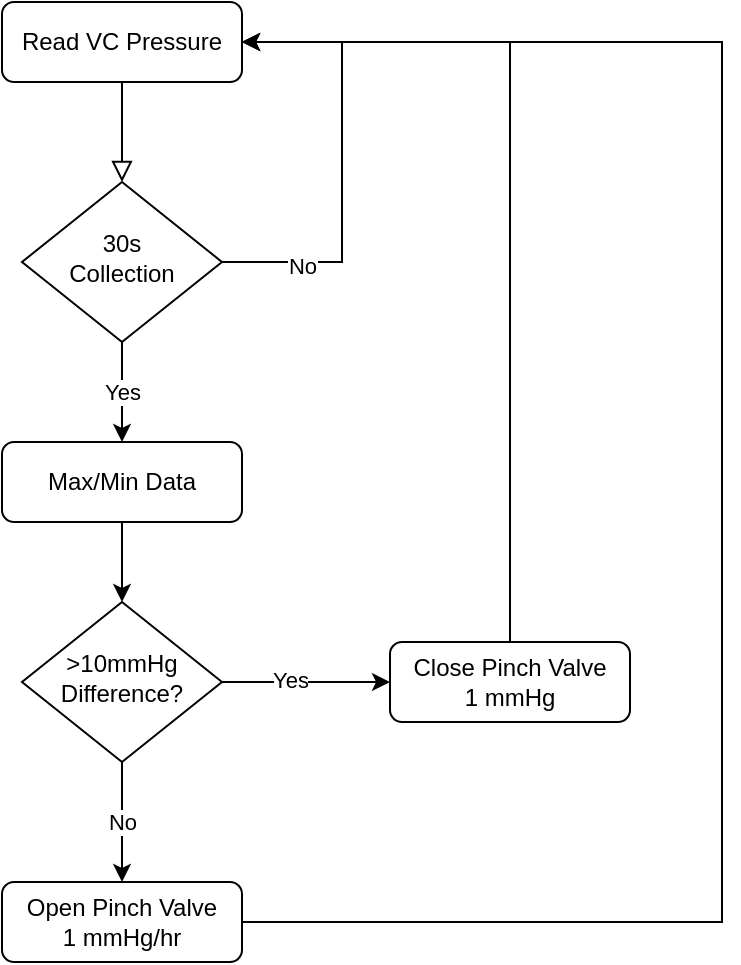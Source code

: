 <mxfile version="13.6.2" type="device" pages="3"><diagram id="C5RBs43oDa-KdzZeNtuy" name="Vena Cava"><mxGraphModel dx="1185" dy="679" grid="1" gridSize="10" guides="1" tooltips="1" connect="1" arrows="1" fold="1" page="1" pageScale="1" pageWidth="827" pageHeight="1169" math="0" shadow="0"><root><mxCell id="WIyWlLk6GJQsqaUBKTNV-0"/><mxCell id="WIyWlLk6GJQsqaUBKTNV-1" parent="WIyWlLk6GJQsqaUBKTNV-0"/><mxCell id="WIyWlLk6GJQsqaUBKTNV-2" value="" style="rounded=0;html=1;jettySize=auto;orthogonalLoop=1;fontSize=11;endArrow=block;endFill=0;endSize=8;strokeWidth=1;shadow=0;labelBackgroundColor=none;edgeStyle=orthogonalEdgeStyle;" parent="WIyWlLk6GJQsqaUBKTNV-1" source="WIyWlLk6GJQsqaUBKTNV-3" target="WIyWlLk6GJQsqaUBKTNV-6" edge="1"><mxGeometry relative="1" as="geometry"/></mxCell><mxCell id="WIyWlLk6GJQsqaUBKTNV-3" value="Read VC Pressure" style="rounded=1;whiteSpace=wrap;html=1;fontSize=12;glass=0;strokeWidth=1;shadow=0;" parent="WIyWlLk6GJQsqaUBKTNV-1" vertex="1"><mxGeometry x="160" y="80" width="120" height="40" as="geometry"/></mxCell><mxCell id="dhIVNiYdYRhsCK67jw8S-3" style="edgeStyle=orthogonalEdgeStyle;rounded=0;orthogonalLoop=1;jettySize=auto;html=1;exitX=1;exitY=0.5;exitDx=0;exitDy=0;entryX=1;entryY=0.5;entryDx=0;entryDy=0;" edge="1" parent="WIyWlLk6GJQsqaUBKTNV-1" source="WIyWlLk6GJQsqaUBKTNV-6" target="WIyWlLk6GJQsqaUBKTNV-3"><mxGeometry relative="1" as="geometry"><Array as="points"><mxPoint x="330" y="210"/><mxPoint x="330" y="100"/></Array></mxGeometry></mxCell><mxCell id="dhIVNiYdYRhsCK67jw8S-4" value="No" style="edgeLabel;html=1;align=center;verticalAlign=middle;resizable=0;points=[];" vertex="1" connectable="0" parent="dhIVNiYdYRhsCK67jw8S-3"><mxGeometry x="-0.636" y="-2" relative="1" as="geometry"><mxPoint as="offset"/></mxGeometry></mxCell><mxCell id="dhIVNiYdYRhsCK67jw8S-5" value="Yes" style="edgeStyle=orthogonalEdgeStyle;rounded=0;orthogonalLoop=1;jettySize=auto;html=1;exitX=0.5;exitY=1;exitDx=0;exitDy=0;entryX=0.5;entryY=0;entryDx=0;entryDy=0;" edge="1" parent="WIyWlLk6GJQsqaUBKTNV-1" source="WIyWlLk6GJQsqaUBKTNV-6" target="WIyWlLk6GJQsqaUBKTNV-11"><mxGeometry relative="1" as="geometry"/></mxCell><mxCell id="WIyWlLk6GJQsqaUBKTNV-6" value="30s&lt;br&gt;Collection" style="rhombus;whiteSpace=wrap;html=1;shadow=0;fontFamily=Helvetica;fontSize=12;align=center;strokeWidth=1;spacing=6;spacingTop=-4;" parent="WIyWlLk6GJQsqaUBKTNV-1" vertex="1"><mxGeometry x="170" y="170" width="100" height="80" as="geometry"/></mxCell><mxCell id="dhIVNiYdYRhsCK67jw8S-6" style="edgeStyle=orthogonalEdgeStyle;rounded=0;orthogonalLoop=1;jettySize=auto;html=1;exitX=0.5;exitY=1;exitDx=0;exitDy=0;entryX=0.5;entryY=0;entryDx=0;entryDy=0;" edge="1" parent="WIyWlLk6GJQsqaUBKTNV-1" source="WIyWlLk6GJQsqaUBKTNV-11" target="dhIVNiYdYRhsCK67jw8S-0"><mxGeometry relative="1" as="geometry"/></mxCell><mxCell id="WIyWlLk6GJQsqaUBKTNV-11" value="Max/Min Data" style="rounded=1;whiteSpace=wrap;html=1;fontSize=12;glass=0;strokeWidth=1;shadow=0;" parent="WIyWlLk6GJQsqaUBKTNV-1" vertex="1"><mxGeometry x="160" y="300" width="120" height="40" as="geometry"/></mxCell><mxCell id="dhIVNiYdYRhsCK67jw8S-7" style="edgeStyle=orthogonalEdgeStyle;rounded=0;orthogonalLoop=1;jettySize=auto;html=1;exitX=1;exitY=0.5;exitDx=0;exitDy=0;" edge="1" parent="WIyWlLk6GJQsqaUBKTNV-1" source="dhIVNiYdYRhsCK67jw8S-0" target="dhIVNiYdYRhsCK67jw8S-2"><mxGeometry relative="1" as="geometry"/></mxCell><mxCell id="dhIVNiYdYRhsCK67jw8S-8" value="Yes" style="edgeLabel;html=1;align=center;verticalAlign=middle;resizable=0;points=[];" vertex="1" connectable="0" parent="dhIVNiYdYRhsCK67jw8S-7"><mxGeometry x="-0.187" y="1" relative="1" as="geometry"><mxPoint as="offset"/></mxGeometry></mxCell><mxCell id="dhIVNiYdYRhsCK67jw8S-9" value="No" style="edgeStyle=orthogonalEdgeStyle;rounded=0;orthogonalLoop=1;jettySize=auto;html=1;exitX=0.5;exitY=1;exitDx=0;exitDy=0;" edge="1" parent="WIyWlLk6GJQsqaUBKTNV-1" source="dhIVNiYdYRhsCK67jw8S-0" target="dhIVNiYdYRhsCK67jw8S-1"><mxGeometry relative="1" as="geometry"/></mxCell><mxCell id="dhIVNiYdYRhsCK67jw8S-0" value="&amp;gt;10mmHg&lt;br&gt;Difference?" style="rhombus;whiteSpace=wrap;html=1;shadow=0;fontFamily=Helvetica;fontSize=12;align=center;strokeWidth=1;spacing=6;spacingTop=-4;" vertex="1" parent="WIyWlLk6GJQsqaUBKTNV-1"><mxGeometry x="170" y="380" width="100" height="80" as="geometry"/></mxCell><mxCell id="dhIVNiYdYRhsCK67jw8S-10" style="edgeStyle=orthogonalEdgeStyle;rounded=0;orthogonalLoop=1;jettySize=auto;html=1;exitX=1;exitY=0.5;exitDx=0;exitDy=0;entryX=1;entryY=0.5;entryDx=0;entryDy=0;" edge="1" parent="WIyWlLk6GJQsqaUBKTNV-1" source="dhIVNiYdYRhsCK67jw8S-1" target="WIyWlLk6GJQsqaUBKTNV-3"><mxGeometry relative="1" as="geometry"><Array as="points"><mxPoint x="520" y="540"/><mxPoint x="520" y="100"/></Array></mxGeometry></mxCell><mxCell id="dhIVNiYdYRhsCK67jw8S-1" value="Open Pinch Valve&lt;br&gt;1 mmHg/hr" style="rounded=1;whiteSpace=wrap;html=1;fontSize=12;glass=0;strokeWidth=1;shadow=0;" vertex="1" parent="WIyWlLk6GJQsqaUBKTNV-1"><mxGeometry x="160" y="520" width="120" height="40" as="geometry"/></mxCell><mxCell id="dhIVNiYdYRhsCK67jw8S-11" style="edgeStyle=orthogonalEdgeStyle;rounded=0;orthogonalLoop=1;jettySize=auto;html=1;exitX=0.5;exitY=0;exitDx=0;exitDy=0;entryX=1;entryY=0.5;entryDx=0;entryDy=0;" edge="1" parent="WIyWlLk6GJQsqaUBKTNV-1" source="dhIVNiYdYRhsCK67jw8S-2" target="WIyWlLk6GJQsqaUBKTNV-3"><mxGeometry relative="1" as="geometry"/></mxCell><mxCell id="dhIVNiYdYRhsCK67jw8S-2" value="Close Pinch Valve&lt;br&gt;1 mmHg" style="rounded=1;whiteSpace=wrap;html=1;fontSize=12;glass=0;strokeWidth=1;shadow=0;" vertex="1" parent="WIyWlLk6GJQsqaUBKTNV-1"><mxGeometry x="354" y="400" width="120" height="40" as="geometry"/></mxCell></root></mxGraphModel></diagram><diagram id="ASG6q3eV6zdglOGwaAzz" name="Glucose"><mxGraphModel dx="1422" dy="815" grid="1" gridSize="10" guides="1" tooltips="1" connect="1" arrows="1" fold="1" page="1" pageScale="1" pageWidth="850" pageHeight="1100" math="0" shadow="0"><root><mxCell id="XmyAu4IOaZMRbhsNnNt4-0"/><mxCell id="XmyAu4IOaZMRbhsNnNt4-1" parent="XmyAu4IOaZMRbhsNnNt4-0"/><mxCell id="XmyAu4IOaZMRbhsNnNt4-20" style="edgeStyle=orthogonalEdgeStyle;rounded=0;orthogonalLoop=1;jettySize=auto;html=1;exitX=0.5;exitY=0;exitDx=0;exitDy=0;entryX=1;entryY=0.5;entryDx=0;entryDy=0;" edge="1" parent="XmyAu4IOaZMRbhsNnNt4-1" source="XmyAu4IOaZMRbhsNnNt4-2" target="XmyAu4IOaZMRbhsNnNt4-3"><mxGeometry relative="1" as="geometry"/></mxCell><mxCell id="XmyAu4IOaZMRbhsNnNt4-2" value="Inject Insulin" style="rounded=0;whiteSpace=wrap;html=1;" vertex="1" parent="XmyAu4IOaZMRbhsNnNt4-1"><mxGeometry x="350" y="350" width="120" height="60" as="geometry"/></mxCell><mxCell id="XmyAu4IOaZMRbhsNnNt4-9" style="edgeStyle=orthogonalEdgeStyle;rounded=0;orthogonalLoop=1;jettySize=auto;html=1;exitX=0.5;exitY=1;exitDx=0;exitDy=0;entryX=0.5;entryY=0;entryDx=0;entryDy=0;" edge="1" parent="XmyAu4IOaZMRbhsNnNt4-1" source="XmyAu4IOaZMRbhsNnNt4-3" target="XmyAu4IOaZMRbhsNnNt4-5"><mxGeometry relative="1" as="geometry"/></mxCell><mxCell id="XmyAu4IOaZMRbhsNnNt4-3" value="Read Blood Glucose&lt;br&gt;Level" style="rounded=0;whiteSpace=wrap;html=1;" vertex="1" parent="XmyAu4IOaZMRbhsNnNt4-1"><mxGeometry x="120" y="80" width="120" height="60" as="geometry"/></mxCell><mxCell id="XmyAu4IOaZMRbhsNnNt4-21" style="edgeStyle=orthogonalEdgeStyle;rounded=0;orthogonalLoop=1;jettySize=auto;html=1;exitX=1;exitY=0.5;exitDx=0;exitDy=0;entryX=1;entryY=0.5;entryDx=0;entryDy=0;" edge="1" parent="XmyAu4IOaZMRbhsNnNt4-1" source="XmyAu4IOaZMRbhsNnNt4-4" target="XmyAu4IOaZMRbhsNnNt4-3"><mxGeometry relative="1" as="geometry"><Array as="points"><mxPoint x="540" y="500"/><mxPoint x="540" y="110"/></Array></mxGeometry></mxCell><mxCell id="XmyAu4IOaZMRbhsNnNt4-4" value="Inject Glucogen" style="rounded=0;whiteSpace=wrap;html=1;" vertex="1" parent="XmyAu4IOaZMRbhsNnNt4-1"><mxGeometry x="350" y="470" width="120" height="60" as="geometry"/></mxCell><mxCell id="XmyAu4IOaZMRbhsNnNt4-10" value="No" style="edgeStyle=orthogonalEdgeStyle;rounded=0;orthogonalLoop=1;jettySize=auto;html=1;exitX=0.5;exitY=1;exitDx=0;exitDy=0;entryX=0.5;entryY=0;entryDx=0;entryDy=0;" edge="1" parent="XmyAu4IOaZMRbhsNnNt4-1" source="XmyAu4IOaZMRbhsNnNt4-5" target="XmyAu4IOaZMRbhsNnNt4-6"><mxGeometry relative="1" as="geometry"><Array as="points"><mxPoint x="180" y="310"/><mxPoint x="180" y="310"/></Array></mxGeometry></mxCell><mxCell id="XmyAu4IOaZMRbhsNnNt4-18" style="edgeStyle=orthogonalEdgeStyle;rounded=0;orthogonalLoop=1;jettySize=auto;html=1;exitX=1;exitY=0.5;exitDx=0;exitDy=0;entryX=1;entryY=0.5;entryDx=0;entryDy=0;" edge="1" parent="XmyAu4IOaZMRbhsNnNt4-1" source="XmyAu4IOaZMRbhsNnNt4-5" target="XmyAu4IOaZMRbhsNnNt4-3"><mxGeometry relative="1" as="geometry"><Array as="points"><mxPoint x="320" y="235"/><mxPoint x="320" y="110"/></Array></mxGeometry></mxCell><mxCell id="XmyAu4IOaZMRbhsNnNt4-19" value="Yes" style="edgeLabel;html=1;align=center;verticalAlign=middle;resizable=0;points=[];" vertex="1" connectable="0" parent="XmyAu4IOaZMRbhsNnNt4-18"><mxGeometry x="-0.846" y="-1" relative="1" as="geometry"><mxPoint as="offset"/></mxGeometry></mxCell><mxCell id="XmyAu4IOaZMRbhsNnNt4-5" value="In Range?" style="rhombus;whiteSpace=wrap;html=1;" vertex="1" parent="XmyAu4IOaZMRbhsNnNt4-1"><mxGeometry x="120" y="190" width="120" height="90" as="geometry"/></mxCell><mxCell id="XmyAu4IOaZMRbhsNnNt4-11" style="edgeStyle=orthogonalEdgeStyle;rounded=0;orthogonalLoop=1;jettySize=auto;html=1;exitX=0.5;exitY=1;exitDx=0;exitDy=0;entryX=0;entryY=0.5;entryDx=0;entryDy=0;" edge="1" parent="XmyAu4IOaZMRbhsNnNt4-1" source="XmyAu4IOaZMRbhsNnNt4-6" target="XmyAu4IOaZMRbhsNnNt4-4"><mxGeometry relative="1" as="geometry"/></mxCell><mxCell id="XmyAu4IOaZMRbhsNnNt4-13" value="No" style="edgeLabel;html=1;align=center;verticalAlign=middle;resizable=0;points=[];" vertex="1" connectable="0" parent="XmyAu4IOaZMRbhsNnNt4-11"><mxGeometry x="-0.808" y="-2" relative="1" as="geometry"><mxPoint x="12" y="-13" as="offset"/></mxGeometry></mxCell><mxCell id="XmyAu4IOaZMRbhsNnNt4-14" style="edgeStyle=orthogonalEdgeStyle;rounded=0;orthogonalLoop=1;jettySize=auto;html=1;exitX=1;exitY=0.5;exitDx=0;exitDy=0;entryX=0;entryY=0.5;entryDx=0;entryDy=0;" edge="1" parent="XmyAu4IOaZMRbhsNnNt4-1" source="XmyAu4IOaZMRbhsNnNt4-6" target="XmyAu4IOaZMRbhsNnNt4-2"><mxGeometry relative="1" as="geometry"/></mxCell><mxCell id="XmyAu4IOaZMRbhsNnNt4-15" value="Yes" style="edgeLabel;html=1;align=center;verticalAlign=middle;resizable=0;points=[];" vertex="1" connectable="0" parent="XmyAu4IOaZMRbhsNnNt4-14"><mxGeometry x="-0.218" y="3" relative="1" as="geometry"><mxPoint x="-23" y="-7" as="offset"/></mxGeometry></mxCell><mxCell id="XmyAu4IOaZMRbhsNnNt4-6" value="Greater than Max?" style="rhombus;whiteSpace=wrap;html=1;" vertex="1" parent="XmyAu4IOaZMRbhsNnNt4-1"><mxGeometry x="120" y="330" width="120" height="100" as="geometry"/></mxCell><mxCell id="XmyAu4IOaZMRbhsNnNt4-7" value="&lt;font style=&quot;font-size: 20px&quot;&gt;&lt;b&gt;Glucose&lt;/b&gt;&lt;/font&gt;" style="text;html=1;strokeColor=none;fillColor=none;align=center;verticalAlign=middle;whiteSpace=wrap;rounded=0;" vertex="1" parent="XmyAu4IOaZMRbhsNnNt4-1"><mxGeometry x="280" width="280" height="40" as="geometry"/></mxCell></root></mxGraphModel></diagram><diagram id="Cc6uEgqNRwR-7HhmFhvc" name="Portal Vein"><mxGraphModel dx="1185" dy="679" grid="1" gridSize="10" guides="1" tooltips="1" connect="1" arrows="1" fold="1" page="1" pageScale="1" pageWidth="850" pageHeight="1100" math="0" shadow="0"><root><mxCell id="h87E3gxvCjgIFBBkIj_K-0"/><mxCell id="h87E3gxvCjgIFBBkIj_K-1" parent="h87E3gxvCjgIFBBkIj_K-0"/><mxCell id="h87E3gxvCjgIFBBkIj_K-2" value="&lt;font style=&quot;font-size: 20px&quot;&gt;&lt;b&gt;Portal Vein&lt;/b&gt;&lt;/font&gt;" style="text;html=1;strokeColor=none;fillColor=none;align=center;verticalAlign=middle;whiteSpace=wrap;rounded=0;" vertex="1" parent="h87E3gxvCjgIFBBkIj_K-1"><mxGeometry x="250" width="350" height="40" as="geometry"/></mxCell><mxCell id="h87E3gxvCjgIFBBkIj_K-13" style="edgeStyle=orthogonalEdgeStyle;rounded=0;orthogonalLoop=1;jettySize=auto;html=1;exitX=0.25;exitY=1;exitDx=0;exitDy=0;entryX=0.5;entryY=0;entryDx=0;entryDy=0;" edge="1" parent="h87E3gxvCjgIFBBkIj_K-1" source="h87E3gxvCjgIFBBkIj_K-3" target="h87E3gxvCjgIFBBkIj_K-4"><mxGeometry relative="1" as="geometry"/></mxCell><mxCell id="h87E3gxvCjgIFBBkIj_K-26" style="edgeStyle=orthogonalEdgeStyle;rounded=0;orthogonalLoop=1;jettySize=auto;html=1;exitX=0.75;exitY=1;exitDx=0;exitDy=0;entryX=0.5;entryY=0;entryDx=0;entryDy=0;" edge="1" parent="h87E3gxvCjgIFBBkIj_K-1" source="h87E3gxvCjgIFBBkIj_K-3" target="h87E3gxvCjgIFBBkIj_K-25"><mxGeometry relative="1" as="geometry"/></mxCell><mxCell id="h87E3gxvCjgIFBBkIj_K-3" value="Read &lt;br&gt;PV Flow Rate&lt;br&gt;&amp;amp;&lt;br&gt;VC pO2" style="rounded=0;whiteSpace=wrap;html=1;" vertex="1" parent="h87E3gxvCjgIFBBkIj_K-1"><mxGeometry x="360" y="90" width="120" height="60" as="geometry"/></mxCell><mxCell id="h87E3gxvCjgIFBBkIj_K-16" value="No" style="edgeStyle=orthogonalEdgeStyle;rounded=0;orthogonalLoop=1;jettySize=auto;html=1;exitX=0.5;exitY=1;exitDx=0;exitDy=0;entryX=0.5;entryY=0;entryDx=0;entryDy=0;" edge="1" parent="h87E3gxvCjgIFBBkIj_K-1" source="h87E3gxvCjgIFBBkIj_K-4" target="h87E3gxvCjgIFBBkIj_K-5"><mxGeometry x="-0.6" y="10" relative="1" as="geometry"><mxPoint as="offset"/></mxGeometry></mxCell><mxCell id="h87E3gxvCjgIFBBkIj_K-21" value="+" style="edgeLabel;html=1;align=center;verticalAlign=middle;resizable=0;points=[];fontSize=20;" vertex="1" connectable="0" parent="h87E3gxvCjgIFBBkIj_K-16"><mxGeometry x="0.299" relative="1" as="geometry"><mxPoint x="10" y="7.62" as="offset"/></mxGeometry></mxCell><mxCell id="h87E3gxvCjgIFBBkIj_K-34" value="Yes" style="edgeStyle=orthogonalEdgeStyle;rounded=0;orthogonalLoop=1;jettySize=auto;html=1;exitX=0;exitY=0.5;exitDx=0;exitDy=0;entryX=0;entryY=0.5;entryDx=0;entryDy=0;" edge="1" parent="h87E3gxvCjgIFBBkIj_K-1" source="h87E3gxvCjgIFBBkIj_K-4" target="h87E3gxvCjgIFBBkIj_K-3"><mxGeometry x="-0.885" y="-10" relative="1" as="geometry"><mxPoint x="120" y="120" as="targetPoint"/><Array as="points"><mxPoint x="80" y="280"/><mxPoint x="80" y="120"/></Array><mxPoint as="offset"/></mxGeometry></mxCell><mxCell id="h87E3gxvCjgIFBBkIj_K-42" style="edgeStyle=orthogonalEdgeStyle;rounded=0;orthogonalLoop=1;jettySize=auto;html=1;exitX=0.5;exitY=1;exitDx=0;exitDy=0;entryX=0;entryY=0.5;entryDx=0;entryDy=0;" edge="1" parent="h87E3gxvCjgIFBBkIj_K-1" source="h87E3gxvCjgIFBBkIj_K-4" target="h87E3gxvCjgIFBBkIj_K-12"><mxGeometry relative="1" as="geometry"><Array as="points"><mxPoint x="240" y="350"/><mxPoint x="360" y="350"/><mxPoint x="360" y="460"/></Array></mxGeometry></mxCell><mxCell id="h87E3gxvCjgIFBBkIj_K-44" value="+" style="edgeLabel;html=1;align=center;verticalAlign=middle;resizable=0;points=[];fontSize=20;" vertex="1" connectable="0" parent="h87E3gxvCjgIFBBkIj_K-42"><mxGeometry x="0.894" y="-3" relative="1" as="geometry"><mxPoint x="-4.76" y="-23" as="offset"/></mxGeometry></mxCell><mxCell id="h87E3gxvCjgIFBBkIj_K-4" value="PV Flow Rate&lt;br&gt;In&lt;br&gt;Range" style="rhombus;whiteSpace=wrap;html=1;" vertex="1" parent="h87E3gxvCjgIFBBkIj_K-1"><mxGeometry x="160" y="230" width="160" height="100" as="geometry"/></mxCell><mxCell id="h87E3gxvCjgIFBBkIj_K-30" style="edgeStyle=orthogonalEdgeStyle;rounded=0;orthogonalLoop=1;jettySize=auto;html=1;exitX=0.5;exitY=1;exitDx=0;exitDy=0;entryX=0.5;entryY=0;entryDx=0;entryDy=0;" edge="1" parent="h87E3gxvCjgIFBBkIj_K-1" source="h87E3gxvCjgIFBBkIj_K-5" target="h87E3gxvCjgIFBBkIj_K-7"><mxGeometry relative="1" as="geometry"/></mxCell><mxCell id="h87E3gxvCjgIFBBkIj_K-5" value="&lt;font style=&quot;font-size: 20px&quot;&gt;+&lt;/font&gt;" style="ellipse;whiteSpace=wrap;html=1;aspect=fixed;" vertex="1" parent="h87E3gxvCjgIFBBkIj_K-1"><mxGeometry x="220" y="400" width="40" height="40" as="geometry"/></mxCell><mxCell id="h87E3gxvCjgIFBBkIj_K-36" style="edgeStyle=orthogonalEdgeStyle;rounded=0;orthogonalLoop=1;jettySize=auto;html=1;exitX=0;exitY=0.5;exitDx=0;exitDy=0;" edge="1" parent="h87E3gxvCjgIFBBkIj_K-1" source="h87E3gxvCjgIFBBkIj_K-7"><mxGeometry relative="1" as="geometry"><mxPoint x="80" y="280" as="targetPoint"/></mxGeometry></mxCell><mxCell id="h87E3gxvCjgIFBBkIj_K-7" value="Adjust Arterial Flow&lt;br&gt;Pinch Valve" style="rounded=0;whiteSpace=wrap;html=1;" vertex="1" parent="h87E3gxvCjgIFBBkIj_K-1"><mxGeometry x="180" y="510" width="120" height="60" as="geometry"/></mxCell><mxCell id="h87E3gxvCjgIFBBkIj_K-41" style="edgeStyle=orthogonalEdgeStyle;rounded=0;orthogonalLoop=1;jettySize=auto;html=1;exitX=1;exitY=0.5;exitDx=0;exitDy=0;" edge="1" parent="h87E3gxvCjgIFBBkIj_K-1" source="h87E3gxvCjgIFBBkIj_K-8"><mxGeometry relative="1" as="geometry"><mxPoint x="740" y="280" as="targetPoint"/></mxGeometry></mxCell><mxCell id="h87E3gxvCjgIFBBkIj_K-8" value="Adjust Reservoir Flow&lt;br&gt;Pinch Valve" style="rounded=0;whiteSpace=wrap;html=1;" vertex="1" parent="h87E3gxvCjgIFBBkIj_K-1"><mxGeometry x="540" y="510" width="120" height="60" as="geometry"/></mxCell><mxCell id="h87E3gxvCjgIFBBkIj_K-37" style="edgeStyle=orthogonalEdgeStyle;rounded=0;orthogonalLoop=1;jettySize=auto;html=1;exitX=0.5;exitY=1;exitDx=0;exitDy=0;" edge="1" parent="h87E3gxvCjgIFBBkIj_K-1" source="h87E3gxvCjgIFBBkIj_K-12" target="h87E3gxvCjgIFBBkIj_K-8"><mxGeometry relative="1" as="geometry"/></mxCell><mxCell id="h87E3gxvCjgIFBBkIj_K-12" value="&lt;font style=&quot;font-size: 20px&quot;&gt;+&lt;/font&gt;" style="ellipse;whiteSpace=wrap;html=1;aspect=fixed;" vertex="1" parent="h87E3gxvCjgIFBBkIj_K-1"><mxGeometry x="580" y="440" width="40" height="40" as="geometry"/></mxCell><mxCell id="h87E3gxvCjgIFBBkIj_K-27" style="edgeStyle=orthogonalEdgeStyle;rounded=0;orthogonalLoop=1;jettySize=auto;html=1;exitX=0.5;exitY=1;exitDx=0;exitDy=0;entryX=1;entryY=0.5;entryDx=0;entryDy=0;jumpStyle=arc;jumpSize=20;" edge="1" parent="h87E3gxvCjgIFBBkIj_K-1" source="h87E3gxvCjgIFBBkIj_K-25" target="h87E3gxvCjgIFBBkIj_K-5"><mxGeometry relative="1" as="geometry"><mxPoint x="320" y="400" as="targetPoint"/><Array as="points"><mxPoint x="600" y="350"/><mxPoint x="480" y="350"/><mxPoint x="480" y="420"/></Array></mxGeometry></mxCell><mxCell id="h87E3gxvCjgIFBBkIj_K-29" value="+" style="edgeLabel;html=1;align=center;verticalAlign=middle;resizable=0;points=[];fontSize=20;" vertex="1" connectable="0" parent="h87E3gxvCjgIFBBkIj_K-27"><mxGeometry x="0.877" y="6" relative="1" as="geometry"><mxPoint x="-6.19" y="14" as="offset"/></mxGeometry></mxCell><mxCell id="h87E3gxvCjgIFBBkIj_K-32" style="edgeStyle=orthogonalEdgeStyle;rounded=0;orthogonalLoop=1;jettySize=auto;html=1;exitX=0.5;exitY=1;exitDx=0;exitDy=0;entryX=0.5;entryY=0;entryDx=0;entryDy=0;" edge="1" parent="h87E3gxvCjgIFBBkIj_K-1" source="h87E3gxvCjgIFBBkIj_K-25" target="h87E3gxvCjgIFBBkIj_K-12"><mxGeometry relative="1" as="geometry"/></mxCell><mxCell id="h87E3gxvCjgIFBBkIj_K-43" value="-" style="edgeLabel;html=1;align=center;verticalAlign=middle;resizable=0;points=[];fontSize=20;" vertex="1" connectable="0" parent="h87E3gxvCjgIFBBkIj_K-32"><mxGeometry x="0.673" y="4" relative="1" as="geometry"><mxPoint x="16" as="offset"/></mxGeometry></mxCell><mxCell id="h87E3gxvCjgIFBBkIj_K-39" style="edgeStyle=orthogonalEdgeStyle;rounded=0;orthogonalLoop=1;jettySize=auto;html=1;exitX=1;exitY=0.5;exitDx=0;exitDy=0;entryX=1;entryY=0.5;entryDx=0;entryDy=0;" edge="1" parent="h87E3gxvCjgIFBBkIj_K-1" source="h87E3gxvCjgIFBBkIj_K-25" target="h87E3gxvCjgIFBBkIj_K-3"><mxGeometry relative="1" as="geometry"><Array as="points"><mxPoint x="740" y="280"/><mxPoint x="740" y="120"/></Array></mxGeometry></mxCell><mxCell id="h87E3gxvCjgIFBBkIj_K-40" value="Yes" style="edgeLabel;html=1;align=center;verticalAlign=middle;resizable=0;points=[];" vertex="1" connectable="0" parent="h87E3gxvCjgIFBBkIj_K-39"><mxGeometry x="-0.953" y="-5" relative="1" as="geometry"><mxPoint x="9" y="5" as="offset"/></mxGeometry></mxCell><mxCell id="h87E3gxvCjgIFBBkIj_K-25" value="VC pO2&lt;br&gt;In&lt;br&gt;Range" style="rhombus;whiteSpace=wrap;html=1;" vertex="1" parent="h87E3gxvCjgIFBBkIj_K-1"><mxGeometry x="520" y="230" width="160" height="100" as="geometry"/></mxCell><mxCell id="h87E3gxvCjgIFBBkIj_K-33" value="No" style="text;html=1;align=center;verticalAlign=middle;resizable=0;points=[];autosize=1;" vertex="1" parent="h87E3gxvCjgIFBBkIj_K-1"><mxGeometry x="605" y="330" width="30" height="20" as="geometry"/></mxCell></root></mxGraphModel></diagram></mxfile>